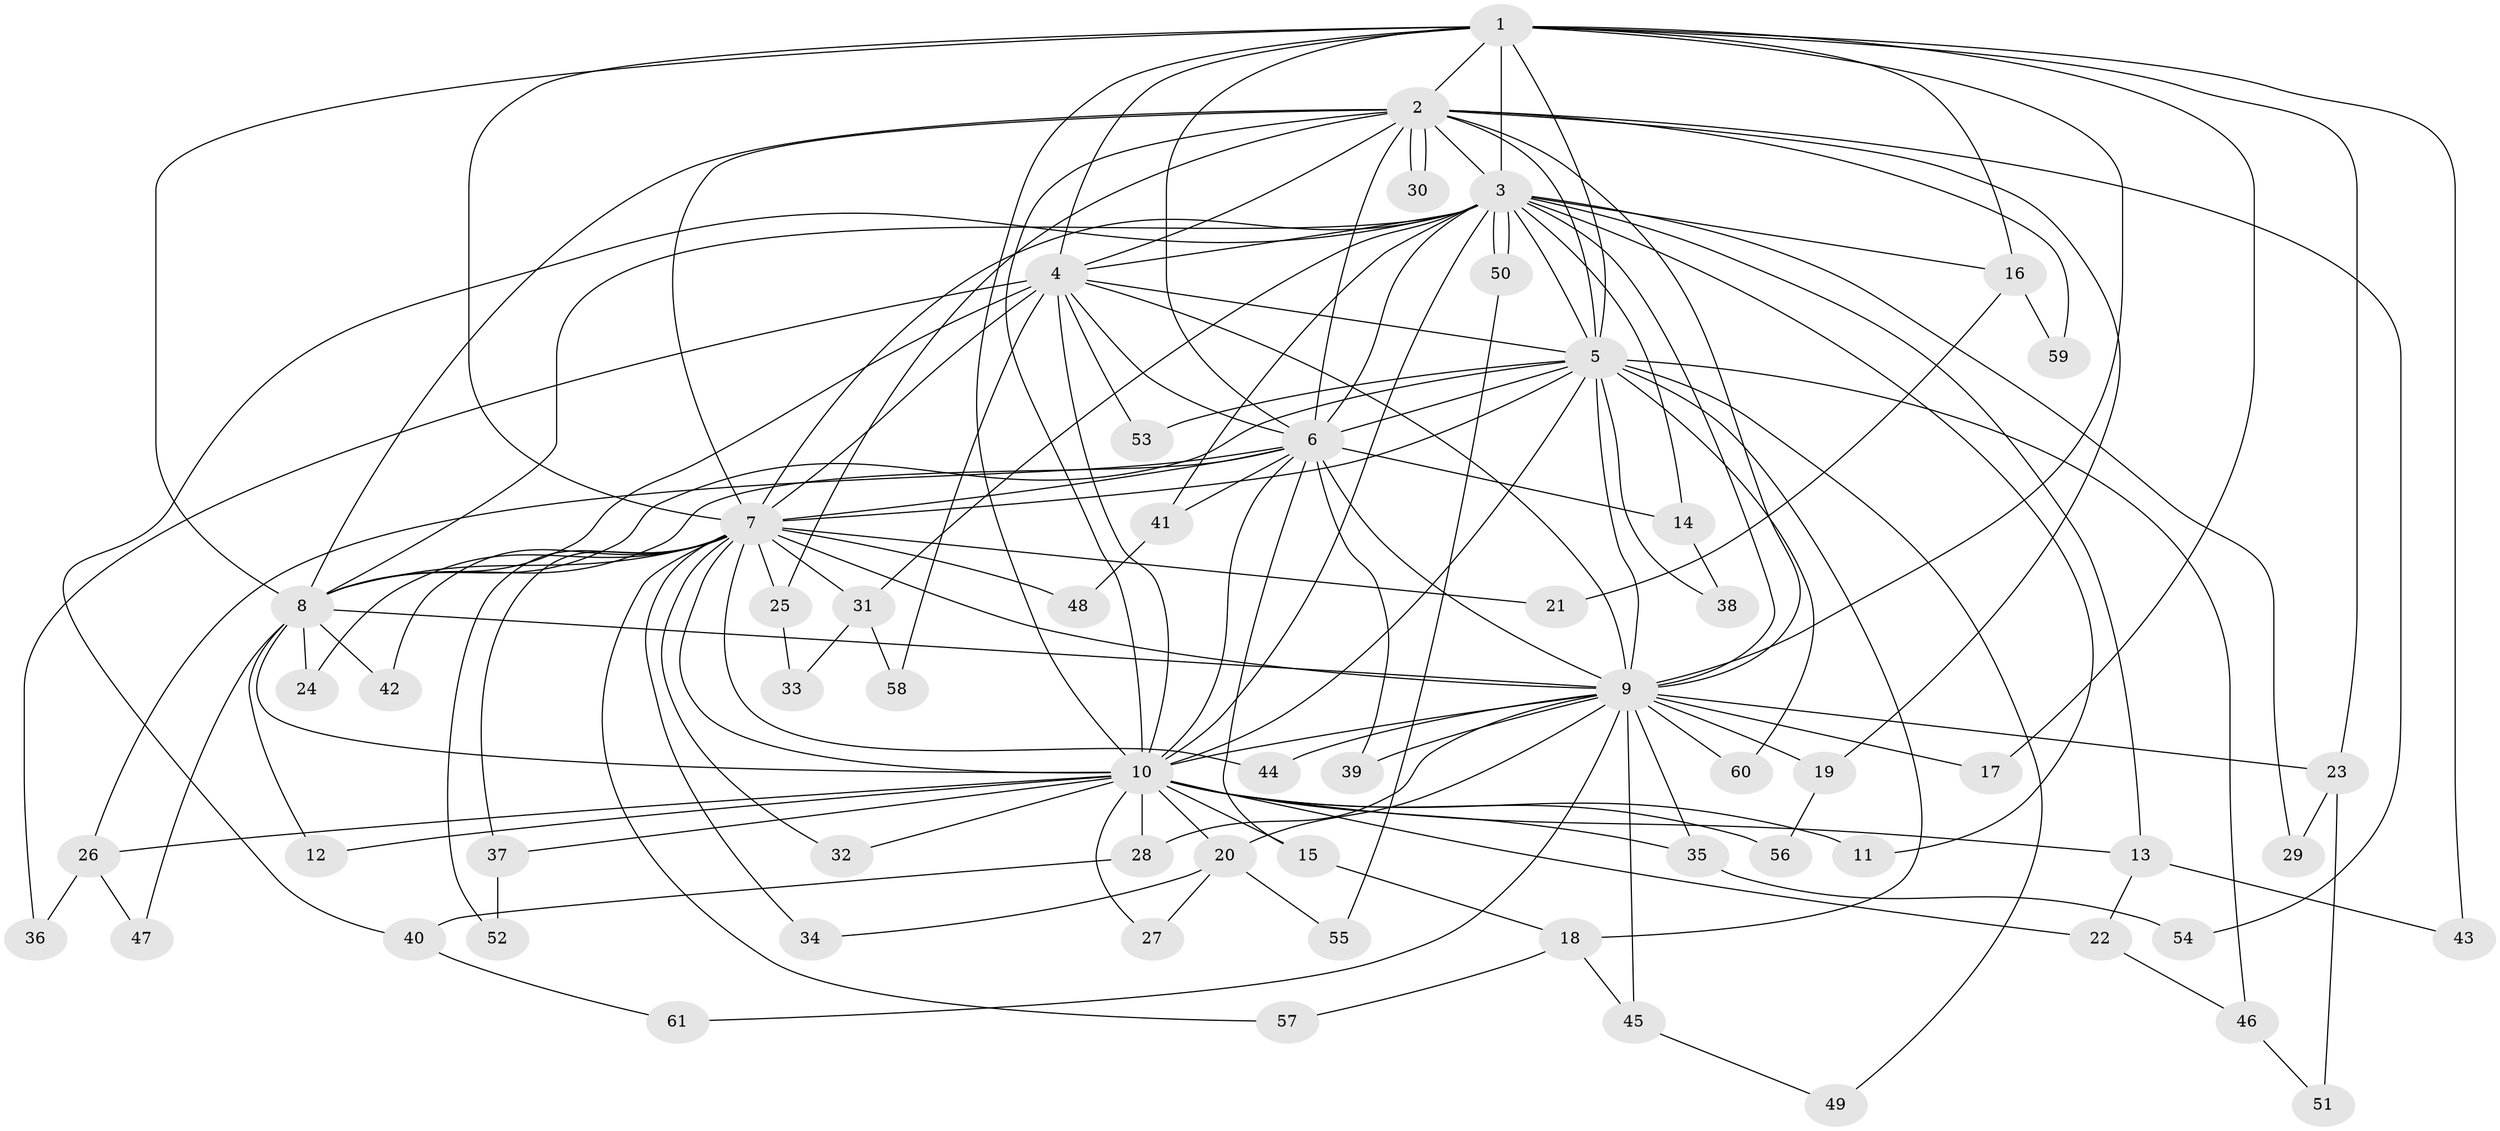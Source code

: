 // coarse degree distribution, {17: 0.05555555555555555, 1: 0.9444444444444444}
// Generated by graph-tools (version 1.1) at 2025/17/03/04/25 18:17:28]
// undirected, 61 vertices, 147 edges
graph export_dot {
graph [start="1"]
  node [color=gray90,style=filled];
  1;
  2;
  3;
  4;
  5;
  6;
  7;
  8;
  9;
  10;
  11;
  12;
  13;
  14;
  15;
  16;
  17;
  18;
  19;
  20;
  21;
  22;
  23;
  24;
  25;
  26;
  27;
  28;
  29;
  30;
  31;
  32;
  33;
  34;
  35;
  36;
  37;
  38;
  39;
  40;
  41;
  42;
  43;
  44;
  45;
  46;
  47;
  48;
  49;
  50;
  51;
  52;
  53;
  54;
  55;
  56;
  57;
  58;
  59;
  60;
  61;
  1 -- 2;
  1 -- 3;
  1 -- 4;
  1 -- 5;
  1 -- 6;
  1 -- 7;
  1 -- 8;
  1 -- 9;
  1 -- 10;
  1 -- 16;
  1 -- 17;
  1 -- 23;
  1 -- 43;
  2 -- 3;
  2 -- 4;
  2 -- 5;
  2 -- 6;
  2 -- 7;
  2 -- 8;
  2 -- 9;
  2 -- 10;
  2 -- 19;
  2 -- 25;
  2 -- 30;
  2 -- 30;
  2 -- 54;
  2 -- 59;
  3 -- 4;
  3 -- 5;
  3 -- 6;
  3 -- 7;
  3 -- 8;
  3 -- 9;
  3 -- 10;
  3 -- 11;
  3 -- 13;
  3 -- 14;
  3 -- 16;
  3 -- 29;
  3 -- 31;
  3 -- 40;
  3 -- 41;
  3 -- 50;
  3 -- 50;
  4 -- 5;
  4 -- 6;
  4 -- 7;
  4 -- 8;
  4 -- 9;
  4 -- 10;
  4 -- 36;
  4 -- 53;
  4 -- 58;
  5 -- 6;
  5 -- 7;
  5 -- 8;
  5 -- 9;
  5 -- 10;
  5 -- 18;
  5 -- 38;
  5 -- 46;
  5 -- 49;
  5 -- 53;
  5 -- 60;
  6 -- 7;
  6 -- 8;
  6 -- 9;
  6 -- 10;
  6 -- 14;
  6 -- 15;
  6 -- 26;
  6 -- 39;
  6 -- 41;
  7 -- 8;
  7 -- 9;
  7 -- 10;
  7 -- 21;
  7 -- 24;
  7 -- 25;
  7 -- 31;
  7 -- 32;
  7 -- 34;
  7 -- 37;
  7 -- 42;
  7 -- 44;
  7 -- 48;
  7 -- 52;
  7 -- 57;
  8 -- 9;
  8 -- 10;
  8 -- 12;
  8 -- 24;
  8 -- 42;
  8 -- 47;
  9 -- 10;
  9 -- 17;
  9 -- 19;
  9 -- 20;
  9 -- 23;
  9 -- 28;
  9 -- 35;
  9 -- 39;
  9 -- 44;
  9 -- 45;
  9 -- 60;
  9 -- 61;
  10 -- 11;
  10 -- 12;
  10 -- 13;
  10 -- 15;
  10 -- 20;
  10 -- 22;
  10 -- 26;
  10 -- 27;
  10 -- 28;
  10 -- 32;
  10 -- 35;
  10 -- 37;
  10 -- 56;
  13 -- 22;
  13 -- 43;
  14 -- 38;
  15 -- 18;
  16 -- 21;
  16 -- 59;
  18 -- 45;
  18 -- 57;
  19 -- 56;
  20 -- 27;
  20 -- 34;
  20 -- 55;
  22 -- 46;
  23 -- 29;
  23 -- 51;
  25 -- 33;
  26 -- 36;
  26 -- 47;
  28 -- 40;
  31 -- 33;
  31 -- 58;
  35 -- 54;
  37 -- 52;
  40 -- 61;
  41 -- 48;
  45 -- 49;
  46 -- 51;
  50 -- 55;
}
